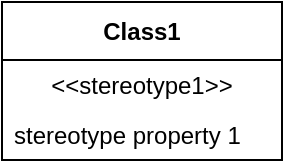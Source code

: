 <mxfile version="24.5.3" type="github">
  <diagram name="페이지-1" id="dcfpNvmQOP-24qqCh9O2">
    <mxGraphModel dx="1434" dy="786" grid="1" gridSize="10" guides="1" tooltips="1" connect="1" arrows="1" fold="1" page="1" pageScale="1" pageWidth="827" pageHeight="1169" math="0" shadow="0">
      <root>
        <mxCell id="0" />
        <mxCell id="1" parent="0" />
        <mxCell id="AcH1KkwaZ4632zRfGK9j-1" value="Class1" style="swimlane;fontStyle=1;align=center;verticalAlign=middle;childLayout=stackLayout;horizontal=1;startSize=29;horizontalStack=0;resizeParent=1;resizeParentMax=0;resizeLast=0;collapsible=0;marginBottom=0;html=1;whiteSpace=wrap;" vertex="1" parent="1">
          <mxGeometry x="220" y="210" width="140" height="79" as="geometry" />
        </mxCell>
        <mxCell id="AcH1KkwaZ4632zRfGK9j-2" value="&amp;lt;&amp;lt;stereotype1&amp;gt;&amp;gt;" style="text;html=1;strokeColor=none;fillColor=none;align=center;verticalAlign=middle;spacingLeft=4;spacingRight=4;overflow=hidden;rotatable=0;points=[[0,0.5],[1,0.5]];portConstraint=eastwest;whiteSpace=wrap;" vertex="1" parent="AcH1KkwaZ4632zRfGK9j-1">
          <mxGeometry y="29" width="140" height="25" as="geometry" />
        </mxCell>
        <mxCell id="AcH1KkwaZ4632zRfGK9j-3" value="stereotype property 1" style="text;html=1;strokeColor=none;fillColor=none;align=left;verticalAlign=middle;spacingLeft=4;spacingRight=4;overflow=hidden;rotatable=0;points=[[0,0.5],[1,0.5]];portConstraint=eastwest;whiteSpace=wrap;" vertex="1" parent="AcH1KkwaZ4632zRfGK9j-1">
          <mxGeometry y="54" width="140" height="25" as="geometry" />
        </mxCell>
      </root>
    </mxGraphModel>
  </diagram>
</mxfile>
